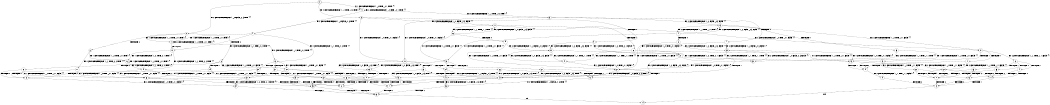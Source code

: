 digraph BCG {
size = "7, 10.5";
center = TRUE;
node [shape = circle];
0 [peripheries = 2];
0 -> 1 [label = "EX !1 !ATOMIC_EXCH_BRANCH (1, +0, TRUE, +0, 1, TRUE) !{}"];
0 -> 2 [label = "EX !2 !ATOMIC_EXCH_BRANCH (1, +0, FALSE, +0, 3, TRUE) !{}"];
0 -> 3 [label = "EX !0 !ATOMIC_EXCH_BRANCH (1, +1, TRUE, +0, 2, TRUE) !{}"];
1 -> 4 [label = "EX !2 !ATOMIC_EXCH_BRANCH (1, +0, FALSE, +0, 3, TRUE) !{}"];
1 -> 5 [label = "EX !0 !ATOMIC_EXCH_BRANCH (1, +1, TRUE, +0, 2, TRUE) !{}"];
1 -> 1 [label = "EX !1 !ATOMIC_EXCH_BRANCH (1, +0, TRUE, +0, 1, TRUE) !{}"];
2 -> 6 [label = "TERMINATE !2"];
2 -> 7 [label = "EX !1 !ATOMIC_EXCH_BRANCH (1, +0, TRUE, +0, 1, TRUE) !{}"];
2 -> 8 [label = "EX !0 !ATOMIC_EXCH_BRANCH (1, +1, TRUE, +0, 2, TRUE) !{}"];
3 -> 9 [label = "TERMINATE !0"];
3 -> 10 [label = "EX !1 !ATOMIC_EXCH_BRANCH (1, +0, TRUE, +0, 1, FALSE) !{}"];
3 -> 11 [label = "EX !2 !ATOMIC_EXCH_BRANCH (1, +0, FALSE, +0, 3, FALSE) !{}"];
4 -> 12 [label = "TERMINATE !2"];
4 -> 13 [label = "EX !0 !ATOMIC_EXCH_BRANCH (1, +1, TRUE, +0, 2, TRUE) !{}"];
4 -> 7 [label = "EX !1 !ATOMIC_EXCH_BRANCH (1, +0, TRUE, +0, 1, TRUE) !{}"];
5 -> 14 [label = "TERMINATE !0"];
5 -> 15 [label = "EX !2 !ATOMIC_EXCH_BRANCH (1, +0, FALSE, +0, 3, FALSE) !{}"];
5 -> 10 [label = "EX !1 !ATOMIC_EXCH_BRANCH (1, +0, TRUE, +0, 1, FALSE) !{}"];
6 -> 16 [label = "EX !1 !ATOMIC_EXCH_BRANCH (1, +0, TRUE, +0, 1, TRUE) !{}"];
6 -> 17 [label = "EX !0 !ATOMIC_EXCH_BRANCH (1, +1, TRUE, +0, 2, TRUE) !{}"];
7 -> 12 [label = "TERMINATE !2"];
7 -> 13 [label = "EX !0 !ATOMIC_EXCH_BRANCH (1, +1, TRUE, +0, 2, TRUE) !{}"];
7 -> 7 [label = "EX !1 !ATOMIC_EXCH_BRANCH (1, +0, TRUE, +0, 1, TRUE) !{}"];
8 -> 18 [label = "TERMINATE !2"];
8 -> 19 [label = "TERMINATE !0"];
8 -> 20 [label = "EX !1 !ATOMIC_EXCH_BRANCH (1, +0, TRUE, +0, 1, FALSE) !{}"];
9 -> 21 [label = "EX !1 !ATOMIC_EXCH_BRANCH (1, +0, TRUE, +0, 1, FALSE) !{}"];
9 -> 22 [label = "EX !2 !ATOMIC_EXCH_BRANCH (1, +0, FALSE, +0, 3, FALSE) !{}"];
10 -> 23 [label = "TERMINATE !1"];
10 -> 24 [label = "TERMINATE !0"];
10 -> 25 [label = "EX !2 !ATOMIC_EXCH_BRANCH (1, +0, FALSE, +0, 3, TRUE) !{}"];
11 -> 26 [label = "TERMINATE !0"];
11 -> 27 [label = "EX !1 !ATOMIC_EXCH_BRANCH (1, +0, TRUE, +0, 1, FALSE) !{}"];
11 -> 28 [label = "EX !2 !ATOMIC_EXCH_BRANCH (1, +1, TRUE, +1, 1, TRUE) !{}"];
12 -> 16 [label = "EX !1 !ATOMIC_EXCH_BRANCH (1, +0, TRUE, +0, 1, TRUE) !{}"];
12 -> 29 [label = "EX !0 !ATOMIC_EXCH_BRANCH (1, +1, TRUE, +0, 2, TRUE) !{}"];
13 -> 30 [label = "TERMINATE !2"];
13 -> 31 [label = "TERMINATE !0"];
13 -> 20 [label = "EX !1 !ATOMIC_EXCH_BRANCH (1, +0, TRUE, +0, 1, FALSE) !{}"];
14 -> 21 [label = "EX !1 !ATOMIC_EXCH_BRANCH (1, +0, TRUE, +0, 1, FALSE) !{}"];
14 -> 32 [label = "EX !2 !ATOMIC_EXCH_BRANCH (1, +0, FALSE, +0, 3, FALSE) !{}"];
15 -> 33 [label = "TERMINATE !0"];
15 -> 34 [label = "EX !2 !ATOMIC_EXCH_BRANCH (1, +1, TRUE, +1, 1, TRUE) !{}"];
15 -> 27 [label = "EX !1 !ATOMIC_EXCH_BRANCH (1, +0, TRUE, +0, 1, FALSE) !{}"];
16 -> 29 [label = "EX !0 !ATOMIC_EXCH_BRANCH (1, +1, TRUE, +0, 2, TRUE) !{}"];
16 -> 16 [label = "EX !1 !ATOMIC_EXCH_BRANCH (1, +0, TRUE, +0, 1, TRUE) !{}"];
17 -> 35 [label = "TERMINATE !0"];
17 -> 36 [label = "EX !1 !ATOMIC_EXCH_BRANCH (1, +0, TRUE, +0, 1, FALSE) !{}"];
18 -> 35 [label = "TERMINATE !0"];
18 -> 36 [label = "EX !1 !ATOMIC_EXCH_BRANCH (1, +0, TRUE, +0, 1, FALSE) !{}"];
19 -> 35 [label = "TERMINATE !2"];
19 -> 37 [label = "EX !1 !ATOMIC_EXCH_BRANCH (1, +0, TRUE, +0, 1, FALSE) !{}"];
20 -> 38 [label = "TERMINATE !1"];
20 -> 39 [label = "TERMINATE !2"];
20 -> 40 [label = "TERMINATE !0"];
21 -> 41 [label = "TERMINATE !1"];
21 -> 42 [label = "EX !2 !ATOMIC_EXCH_BRANCH (1, +0, FALSE, +0, 3, TRUE) !{}"];
22 -> 43 [label = "EX !1 !ATOMIC_EXCH_BRANCH (1, +0, TRUE, +0, 1, FALSE) !{}"];
22 -> 44 [label = "EX !2 !ATOMIC_EXCH_BRANCH (1, +1, TRUE, +1, 1, TRUE) !{}"];
23 -> 41 [label = "TERMINATE !0"];
23 -> 45 [label = "EX !2 !ATOMIC_EXCH_BRANCH (1, +0, FALSE, +0, 3, TRUE) !{}"];
24 -> 41 [label = "TERMINATE !1"];
24 -> 42 [label = "EX !2 !ATOMIC_EXCH_BRANCH (1, +0, FALSE, +0, 3, TRUE) !{}"];
25 -> 38 [label = "TERMINATE !1"];
25 -> 39 [label = "TERMINATE !2"];
25 -> 40 [label = "TERMINATE !0"];
26 -> 44 [label = "EX !2 !ATOMIC_EXCH_BRANCH (1, +1, TRUE, +1, 1, TRUE) !{}"];
26 -> 43 [label = "EX !1 !ATOMIC_EXCH_BRANCH (1, +0, TRUE, +0, 1, FALSE) !{}"];
27 -> 46 [label = "TERMINATE !1"];
27 -> 47 [label = "TERMINATE !0"];
27 -> 48 [label = "EX !2 !ATOMIC_EXCH_BRANCH (1, +1, TRUE, +1, 1, FALSE) !{}"];
28 -> 49 [label = "TERMINATE !0"];
28 -> 50 [label = "EX !1 !ATOMIC_EXCH_BRANCH (1, +0, TRUE, +0, 1, FALSE) !{}"];
28 -> 11 [label = "EX !2 !ATOMIC_EXCH_BRANCH (1, +0, FALSE, +0, 3, FALSE) !{}"];
29 -> 51 [label = "TERMINATE !0"];
29 -> 36 [label = "EX !1 !ATOMIC_EXCH_BRANCH (1, +0, TRUE, +0, 1, FALSE) !{}"];
30 -> 36 [label = "EX !1 !ATOMIC_EXCH_BRANCH (1, +0, TRUE, +0, 1, FALSE) !{}"];
30 -> 51 [label = "TERMINATE !0"];
31 -> 37 [label = "EX !1 !ATOMIC_EXCH_BRANCH (1, +0, TRUE, +0, 1, FALSE) !{}"];
31 -> 51 [label = "TERMINATE !2"];
32 -> 52 [label = "EX !2 !ATOMIC_EXCH_BRANCH (1, +1, TRUE, +1, 1, TRUE) !{}"];
32 -> 43 [label = "EX !1 !ATOMIC_EXCH_BRANCH (1, +0, TRUE, +0, 1, FALSE) !{}"];
33 -> 52 [label = "EX !2 !ATOMIC_EXCH_BRANCH (1, +1, TRUE, +1, 1, TRUE) !{}"];
33 -> 43 [label = "EX !1 !ATOMIC_EXCH_BRANCH (1, +0, TRUE, +0, 1, FALSE) !{}"];
34 -> 53 [label = "TERMINATE !0"];
34 -> 15 [label = "EX !2 !ATOMIC_EXCH_BRANCH (1, +0, FALSE, +0, 3, FALSE) !{}"];
34 -> 50 [label = "EX !1 !ATOMIC_EXCH_BRANCH (1, +0, TRUE, +0, 1, FALSE) !{}"];
35 -> 54 [label = "EX !1 !ATOMIC_EXCH_BRANCH (1, +0, TRUE, +0, 1, FALSE) !{}"];
36 -> 55 [label = "TERMINATE !1"];
36 -> 56 [label = "TERMINATE !0"];
37 -> 57 [label = "TERMINATE !1"];
37 -> 56 [label = "TERMINATE !2"];
38 -> 55 [label = "TERMINATE !2"];
38 -> 57 [label = "TERMINATE !0"];
39 -> 55 [label = "TERMINATE !1"];
39 -> 56 [label = "TERMINATE !0"];
40 -> 57 [label = "TERMINATE !1"];
40 -> 56 [label = "TERMINATE !2"];
41 -> 58 [label = "EX !2 !ATOMIC_EXCH_BRANCH (1, +0, FALSE, +0, 3, TRUE) !{}"];
42 -> 57 [label = "TERMINATE !1"];
42 -> 56 [label = "TERMINATE !2"];
43 -> 59 [label = "TERMINATE !1"];
43 -> 60 [label = "EX !2 !ATOMIC_EXCH_BRANCH (1, +1, TRUE, +1, 1, FALSE) !{}"];
44 -> 61 [label = "EX !1 !ATOMIC_EXCH_BRANCH (1, +0, TRUE, +0, 1, FALSE) !{}"];
44 -> 22 [label = "EX !2 !ATOMIC_EXCH_BRANCH (1, +0, FALSE, +0, 3, FALSE) !{}"];
45 -> 55 [label = "TERMINATE !2"];
45 -> 57 [label = "TERMINATE !0"];
46 -> 62 [label = "EX !2 !ATOMIC_EXCH_BRANCH (1, +1, TRUE, +1, 1, FALSE) !{}"];
46 -> 59 [label = "TERMINATE !0"];
47 -> 60 [label = "EX !2 !ATOMIC_EXCH_BRANCH (1, +1, TRUE, +1, 1, FALSE) !{}"];
47 -> 59 [label = "TERMINATE !1"];
48 -> 63 [label = "TERMINATE !1"];
48 -> 64 [label = "TERMINATE !2"];
48 -> 65 [label = "TERMINATE !0"];
49 -> 22 [label = "EX !2 !ATOMIC_EXCH_BRANCH (1, +0, FALSE, +0, 3, FALSE) !{}"];
49 -> 61 [label = "EX !1 !ATOMIC_EXCH_BRANCH (1, +0, TRUE, +0, 1, FALSE) !{}"];
50 -> 66 [label = "TERMINATE !1"];
50 -> 67 [label = "TERMINATE !0"];
50 -> 25 [label = "EX !2 !ATOMIC_EXCH_BRANCH (1, +0, FALSE, +0, 3, TRUE) !{}"];
51 -> 54 [label = "EX !1 !ATOMIC_EXCH_BRANCH (1, +0, TRUE, +0, 1, FALSE) !{}"];
52 -> 32 [label = "EX !2 !ATOMIC_EXCH_BRANCH (1, +0, FALSE, +0, 3, FALSE) !{}"];
52 -> 61 [label = "EX !1 !ATOMIC_EXCH_BRANCH (1, +0, TRUE, +0, 1, FALSE) !{}"];
53 -> 32 [label = "EX !2 !ATOMIC_EXCH_BRANCH (1, +0, FALSE, +0, 3, FALSE) !{}"];
53 -> 61 [label = "EX !1 !ATOMIC_EXCH_BRANCH (1, +0, TRUE, +0, 1, FALSE) !{}"];
54 -> 68 [label = "TERMINATE !1"];
55 -> 68 [label = "TERMINATE !0"];
56 -> 68 [label = "TERMINATE !1"];
57 -> 68 [label = "TERMINATE !2"];
58 -> 68 [label = "TERMINATE !2"];
59 -> 69 [label = "EX !2 !ATOMIC_EXCH_BRANCH (1, +1, TRUE, +1, 1, FALSE) !{}"];
60 -> 70 [label = "TERMINATE !1"];
60 -> 71 [label = "TERMINATE !2"];
61 -> 72 [label = "TERMINATE !1"];
61 -> 42 [label = "EX !2 !ATOMIC_EXCH_BRANCH (1, +0, FALSE, +0, 3, TRUE) !{}"];
62 -> 73 [label = "TERMINATE !2"];
62 -> 70 [label = "TERMINATE !0"];
63 -> 73 [label = "TERMINATE !2"];
63 -> 70 [label = "TERMINATE !0"];
64 -> 73 [label = "TERMINATE !1"];
64 -> 71 [label = "TERMINATE !0"];
65 -> 70 [label = "TERMINATE !1"];
65 -> 71 [label = "TERMINATE !2"];
66 -> 45 [label = "EX !2 !ATOMIC_EXCH_BRANCH (1, +0, FALSE, +0, 3, TRUE) !{}"];
66 -> 72 [label = "TERMINATE !0"];
67 -> 42 [label = "EX !2 !ATOMIC_EXCH_BRANCH (1, +0, FALSE, +0, 3, TRUE) !{}"];
67 -> 72 [label = "TERMINATE !1"];
68 -> 74 [label = "exit"];
69 -> 75 [label = "TERMINATE !2"];
70 -> 75 [label = "TERMINATE !2"];
71 -> 75 [label = "TERMINATE !1"];
72 -> 58 [label = "EX !2 !ATOMIC_EXCH_BRANCH (1, +0, FALSE, +0, 3, TRUE) !{}"];
73 -> 75 [label = "TERMINATE !0"];
75 -> 74 [label = "exit"];
}
